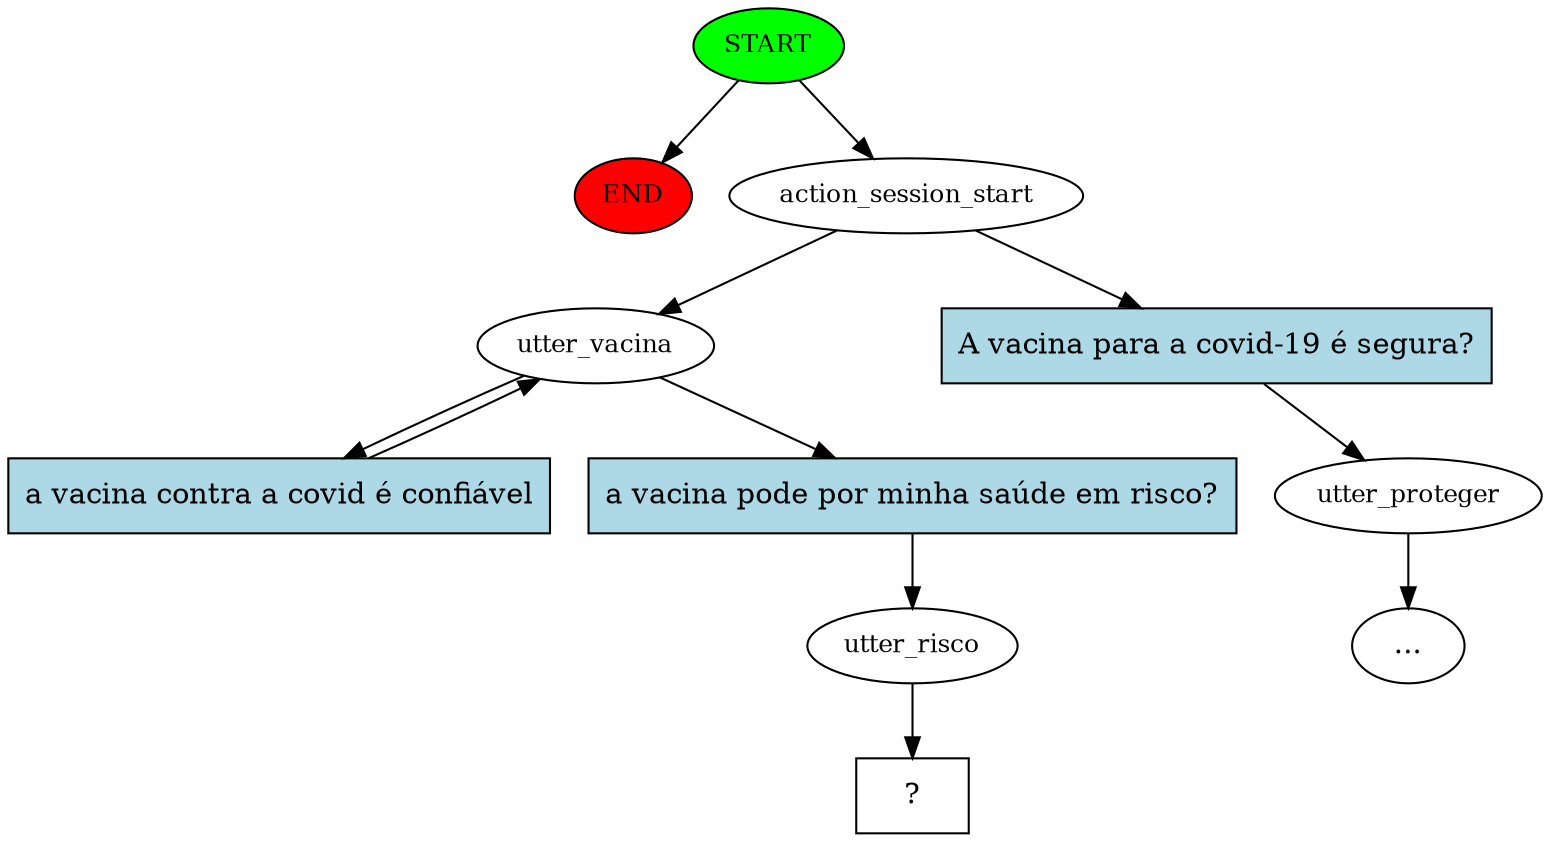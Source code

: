 digraph  {
0 [class="start active", fillcolor=green, fontsize=12, label=START, style=filled];
"-1" [class=end, fillcolor=red, fontsize=12, label=END, style=filled];
1 [class=active, fontsize=12, label=action_session_start];
2 [class="", fontsize=12, label=utter_proteger];
"-3" [class=ellipsis, label="..."];
4 [class=active, fontsize=12, label=utter_vacina];
15 [class=active, fontsize=12, label=utter_risco];
16 [class="intent dashed active", label="  ?  ", shape=rect];
17 [class=intent, fillcolor=lightblue, label="A vacina para a covid-19 é segura?", shape=rect, style=filled];
18 [class="intent active", fillcolor=lightblue, label="a vacina contra a covid é confiável", shape=rect, style=filled];
19 [class="intent active", fillcolor=lightblue, label="a vacina pode por minha saúde em risco?", shape=rect, style=filled];
0 -> "-1"  [class="", key=NONE, label=""];
0 -> 1  [class=active, key=NONE, label=""];
1 -> 4  [class=active, key=NONE, label=""];
1 -> 17  [class="", key=0];
2 -> "-3"  [class="", key=NONE, label=""];
4 -> 18  [class=active, key=0];
4 -> 19  [class=active, key=0];
15 -> 16  [class=active, key=NONE, label=""];
17 -> 2  [class="", key=0];
18 -> 4  [class=active, key=0];
19 -> 15  [class=active, key=0];
}
